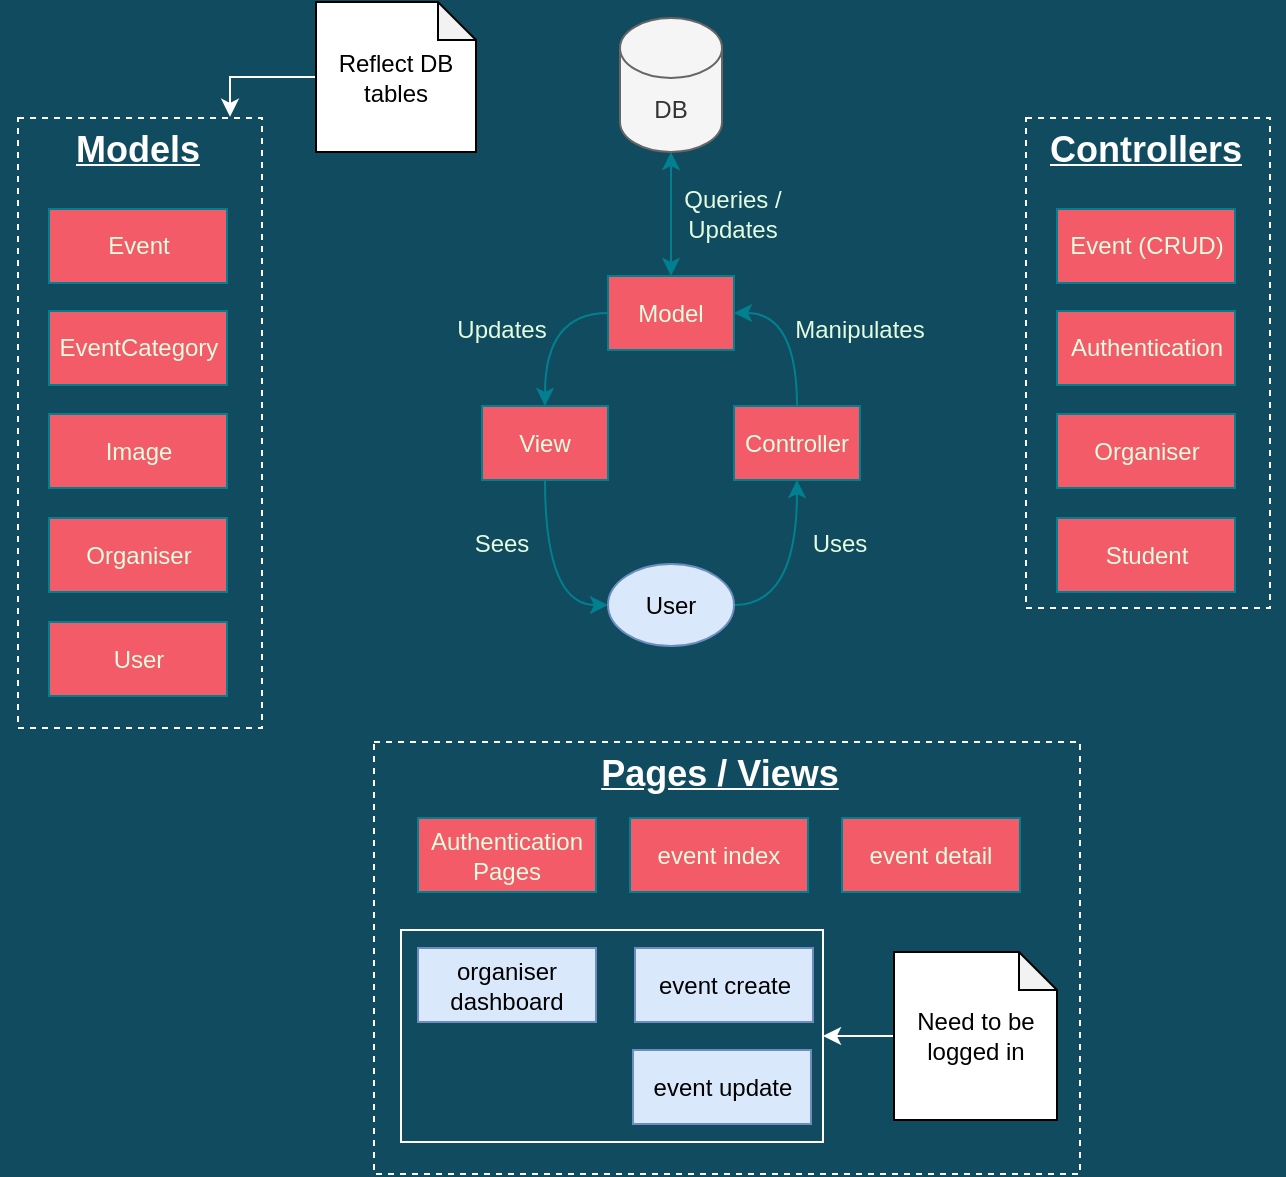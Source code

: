 <mxfile version="14.7.2" type="device"><diagram id="yuSgdUm6SoyhDxr3K3XB" name="Page-1"><mxGraphModel dx="1550" dy="836" grid="0" gridSize="10" guides="1" tooltips="1" connect="1" arrows="1" fold="1" page="1" pageScale="1" pageWidth="827" pageHeight="1169" background="#114B5F" math="0" shadow="0"><root><mxCell id="0"/><mxCell id="1" parent="0"/><mxCell id="9TG8K804Msd_ttBlDpe5-18" value="" style="rounded=0;whiteSpace=wrap;html=1;fillColor=none;strokeColor=#FFFFFF;dashed=1;" parent="1" vertex="1"><mxGeometry x="286" y="610" width="353" height="216" as="geometry"/></mxCell><mxCell id="9TG8K804Msd_ttBlDpe5-21" value="" style="rounded=0;whiteSpace=wrap;html=1;fillColor=none;strokeColor=#FFFFFF;dashed=1;" parent="1" vertex="1"><mxGeometry x="612" y="298" width="122" height="245" as="geometry"/></mxCell><mxCell id="PT5Lqb_04vA9x_PvxKsi-8" style="edgeStyle=orthogonalEdgeStyle;curved=1;rounded=0;orthogonalLoop=1;jettySize=auto;html=1;entryX=0.5;entryY=0;entryDx=0;entryDy=0;exitX=0;exitY=0.5;exitDx=0;exitDy=0;strokeColor=#028090;fontColor=#E4FDE1;labelBackgroundColor=#114B5F;" parent="1" source="PT5Lqb_04vA9x_PvxKsi-1" target="PT5Lqb_04vA9x_PvxKsi-2" edge="1"><mxGeometry relative="1" as="geometry"/></mxCell><mxCell id="PT5Lqb_04vA9x_PvxKsi-11" style="edgeStyle=orthogonalEdgeStyle;curved=1;rounded=0;orthogonalLoop=1;jettySize=auto;html=1;entryX=0.5;entryY=1;entryDx=0;entryDy=0;entryPerimeter=0;startArrow=classic;startFill=1;strokeColor=#028090;fontColor=#E4FDE1;labelBackgroundColor=#114B5F;" parent="1" source="PT5Lqb_04vA9x_PvxKsi-1" target="PT5Lqb_04vA9x_PvxKsi-6" edge="1"><mxGeometry relative="1" as="geometry"/></mxCell><mxCell id="PT5Lqb_04vA9x_PvxKsi-1" value="Model" style="rounded=0;whiteSpace=wrap;html=1;fillColor=#F45B69;strokeColor=#028090;fontColor=#E4FDE1;" parent="1" vertex="1"><mxGeometry x="403" y="377" width="63" height="37" as="geometry"/></mxCell><mxCell id="PT5Lqb_04vA9x_PvxKsi-9" style="edgeStyle=orthogonalEdgeStyle;curved=1;rounded=0;orthogonalLoop=1;jettySize=auto;html=1;entryX=0;entryY=0.5;entryDx=0;entryDy=0;strokeColor=#028090;fontColor=#E4FDE1;labelBackgroundColor=#114B5F;" parent="1" source="PT5Lqb_04vA9x_PvxKsi-2" target="PT5Lqb_04vA9x_PvxKsi-5" edge="1"><mxGeometry relative="1" as="geometry"/></mxCell><mxCell id="PT5Lqb_04vA9x_PvxKsi-2" value="View" style="rounded=0;whiteSpace=wrap;html=1;fillColor=#F45B69;strokeColor=#028090;fontColor=#E4FDE1;" parent="1" vertex="1"><mxGeometry x="340" y="442" width="63" height="37" as="geometry"/></mxCell><mxCell id="PT5Lqb_04vA9x_PvxKsi-7" style="edgeStyle=orthogonalEdgeStyle;rounded=0;orthogonalLoop=1;jettySize=auto;html=1;entryX=1;entryY=0.5;entryDx=0;entryDy=0;elbow=vertical;curved=1;strokeColor=#028090;fontColor=#E4FDE1;labelBackgroundColor=#114B5F;" parent="1" source="PT5Lqb_04vA9x_PvxKsi-3" target="PT5Lqb_04vA9x_PvxKsi-1" edge="1"><mxGeometry relative="1" as="geometry"/></mxCell><mxCell id="PT5Lqb_04vA9x_PvxKsi-3" value="Controller" style="rounded=0;whiteSpace=wrap;html=1;fillColor=#F45B69;strokeColor=#028090;fontColor=#E4FDE1;" parent="1" vertex="1"><mxGeometry x="466" y="442" width="63" height="37" as="geometry"/></mxCell><mxCell id="PT5Lqb_04vA9x_PvxKsi-10" style="edgeStyle=orthogonalEdgeStyle;curved=1;rounded=0;orthogonalLoop=1;jettySize=auto;html=1;entryX=0.5;entryY=1;entryDx=0;entryDy=0;exitX=1;exitY=0.5;exitDx=0;exitDy=0;strokeColor=#028090;fontColor=#E4FDE1;labelBackgroundColor=#114B5F;" parent="1" source="PT5Lqb_04vA9x_PvxKsi-5" target="PT5Lqb_04vA9x_PvxKsi-3" edge="1"><mxGeometry relative="1" as="geometry"/></mxCell><mxCell id="PT5Lqb_04vA9x_PvxKsi-5" value="User" style="ellipse;whiteSpace=wrap;html=1;fillColor=#dae8fc;strokeColor=#6c8ebf;" parent="1" vertex="1"><mxGeometry x="403" y="521" width="63" height="41" as="geometry"/></mxCell><mxCell id="PT5Lqb_04vA9x_PvxKsi-6" value="DB" style="shape=cylinder3;whiteSpace=wrap;html=1;boundedLbl=1;backgroundOutline=1;size=15;fillColor=#f5f5f5;strokeColor=#666666;fontColor=#333333;" parent="1" vertex="1"><mxGeometry x="409" y="248" width="51" height="67" as="geometry"/></mxCell><mxCell id="PT5Lqb_04vA9x_PvxKsi-12" value="Manipulates" style="text;html=1;strokeColor=none;fillColor=none;align=center;verticalAlign=middle;whiteSpace=wrap;rounded=0;sketch=0;fontColor=#E4FDE1;" parent="1" vertex="1"><mxGeometry x="509" y="394" width="40" height="20" as="geometry"/></mxCell><mxCell id="PT5Lqb_04vA9x_PvxKsi-13" value="Updates" style="text;html=1;strokeColor=none;fillColor=none;align=center;verticalAlign=middle;whiteSpace=wrap;rounded=0;sketch=0;fontColor=#E4FDE1;" parent="1" vertex="1"><mxGeometry x="330" y="394" width="40" height="20" as="geometry"/></mxCell><mxCell id="PT5Lqb_04vA9x_PvxKsi-14" value="Sees" style="text;html=1;strokeColor=none;fillColor=none;align=center;verticalAlign=middle;whiteSpace=wrap;rounded=0;sketch=0;fontColor=#E4FDE1;" parent="1" vertex="1"><mxGeometry x="330" y="501" width="40" height="20" as="geometry"/></mxCell><mxCell id="PT5Lqb_04vA9x_PvxKsi-15" value="Uses" style="text;html=1;strokeColor=none;fillColor=none;align=center;verticalAlign=middle;whiteSpace=wrap;rounded=0;sketch=0;fontColor=#E4FDE1;" parent="1" vertex="1"><mxGeometry x="499" y="501" width="40" height="20" as="geometry"/></mxCell><mxCell id="PT5Lqb_04vA9x_PvxKsi-16" value="Queries / Updates" style="text;html=1;strokeColor=none;fillColor=none;align=center;verticalAlign=middle;whiteSpace=wrap;rounded=0;sketch=0;fontColor=#E4FDE1;" parent="1" vertex="1"><mxGeometry x="418" y="336" width="95" height="20" as="geometry"/></mxCell><mxCell id="9TG8K804Msd_ttBlDpe5-2" value="&lt;font color=&quot;#ffffff&quot; size=&quot;1&quot;&gt;&lt;b style=&quot;font-size: 18px&quot;&gt;&lt;u&gt;Pages / Views&lt;/u&gt;&lt;/b&gt;&lt;/font&gt;" style="text;html=1;align=center;verticalAlign=middle;whiteSpace=wrap;rounded=0;" parent="1" vertex="1"><mxGeometry x="390" y="616" width="138" height="20" as="geometry"/></mxCell><mxCell id="9TG8K804Msd_ttBlDpe5-3" value="Authentication Pages" style="rounded=0;whiteSpace=wrap;html=1;fillColor=#F45B69;strokeColor=#028090;fontColor=#E4FDE1;" parent="1" vertex="1"><mxGeometry x="308" y="648" width="89" height="37" as="geometry"/></mxCell><mxCell id="9TG8K804Msd_ttBlDpe5-5" value="event index" style="rounded=0;whiteSpace=wrap;html=1;fillColor=#F45B69;strokeColor=#028090;fontColor=#E4FDE1;" parent="1" vertex="1"><mxGeometry x="414" y="648" width="89" height="37" as="geometry"/></mxCell><mxCell id="9TG8K804Msd_ttBlDpe5-6" value="event detail" style="rounded=0;whiteSpace=wrap;html=1;fillColor=#F45B69;strokeColor=#028090;fontColor=#E4FDE1;" parent="1" vertex="1"><mxGeometry x="520" y="648" width="89" height="37" as="geometry"/></mxCell><mxCell id="9TG8K804Msd_ttBlDpe5-7" value="event create" style="rounded=0;whiteSpace=wrap;html=1;fillColor=#dae8fc;strokeColor=#6c8ebf;" parent="1" vertex="1"><mxGeometry x="416.5" y="713" width="89" height="37" as="geometry"/></mxCell><mxCell id="9TG8K804Msd_ttBlDpe5-8" value="event update" style="rounded=0;whiteSpace=wrap;html=1;fillColor=#dae8fc;strokeColor=#6c8ebf;" parent="1" vertex="1"><mxGeometry x="415.5" y="764" width="89" height="37" as="geometry"/></mxCell><mxCell id="9TG8K804Msd_ttBlDpe5-11" style="edgeStyle=orthogonalEdgeStyle;rounded=0;orthogonalLoop=1;jettySize=auto;html=1;strokeColor=#FFFFFF;entryX=1;entryY=0.5;entryDx=0;entryDy=0;" parent="1" source="9TG8K804Msd_ttBlDpe5-9" target="9TG8K804Msd_ttBlDpe5-13" edge="1"><mxGeometry relative="1" as="geometry"><mxPoint x="531.5" y="754" as="targetPoint"/></mxGeometry></mxCell><mxCell id="9TG8K804Msd_ttBlDpe5-9" value="Need to be logged in" style="shape=note;whiteSpace=wrap;html=1;backgroundOutline=1;darkOpacity=0.05;size=19;" parent="1" vertex="1"><mxGeometry x="546" y="715" width="81.5" height="84" as="geometry"/></mxCell><mxCell id="9TG8K804Msd_ttBlDpe5-12" value="organiser dashboard" style="rounded=0;whiteSpace=wrap;html=1;fillColor=#dae8fc;strokeColor=#6c8ebf;" parent="1" vertex="1"><mxGeometry x="308" y="713" width="89" height="37" as="geometry"/></mxCell><mxCell id="9TG8K804Msd_ttBlDpe5-13" value="" style="rounded=0;whiteSpace=wrap;html=1;fillColor=none;strokeColor=#FFFFFF;" parent="1" vertex="1"><mxGeometry x="299.5" y="704" width="211" height="106" as="geometry"/></mxCell><mxCell id="9TG8K804Msd_ttBlDpe5-14" value="&lt;font color=&quot;#ffffff&quot; size=&quot;1&quot;&gt;&lt;b style=&quot;font-size: 18px&quot;&gt;&lt;u&gt;Controllers&lt;/u&gt;&lt;/b&gt;&lt;/font&gt;" style="text;html=1;align=center;verticalAlign=middle;whiteSpace=wrap;rounded=0;" parent="1" vertex="1"><mxGeometry x="603" y="304" width="138" height="20" as="geometry"/></mxCell><mxCell id="9TG8K804Msd_ttBlDpe5-15" value="Event (CRUD)" style="rounded=0;whiteSpace=wrap;html=1;fillColor=#F45B69;strokeColor=#028090;fontColor=#E4FDE1;" parent="1" vertex="1"><mxGeometry x="627.5" y="343.5" width="89" height="37" as="geometry"/></mxCell><mxCell id="9TG8K804Msd_ttBlDpe5-16" value="Authentication" style="rounded=0;whiteSpace=wrap;html=1;fillColor=#F45B69;strokeColor=#028090;fontColor=#E4FDE1;" parent="1" vertex="1"><mxGeometry x="627.5" y="394.5" width="89" height="37" as="geometry"/></mxCell><mxCell id="9TG8K804Msd_ttBlDpe5-19" value="Organiser" style="rounded=0;whiteSpace=wrap;html=1;fillColor=#F45B69;strokeColor=#028090;fontColor=#E4FDE1;" parent="1" vertex="1"><mxGeometry x="627.5" y="446" width="89" height="37" as="geometry"/></mxCell><mxCell id="9TG8K804Msd_ttBlDpe5-20" value="Student" style="rounded=0;whiteSpace=wrap;html=1;fillColor=#F45B69;strokeColor=#028090;fontColor=#E4FDE1;" parent="1" vertex="1"><mxGeometry x="627.5" y="498" width="89" height="37" as="geometry"/></mxCell><mxCell id="nSpm8cXivX4bfYW7VxqQ-1" value="" style="rounded=0;whiteSpace=wrap;html=1;fillColor=none;strokeColor=#FFFFFF;dashed=1;" vertex="1" parent="1"><mxGeometry x="108" y="298" width="122" height="305" as="geometry"/></mxCell><mxCell id="nSpm8cXivX4bfYW7VxqQ-2" value="&lt;font color=&quot;#ffffff&quot; size=&quot;1&quot;&gt;&lt;b style=&quot;font-size: 18px&quot;&gt;&lt;u&gt;Models&lt;/u&gt;&lt;/b&gt;&lt;/font&gt;" style="text;html=1;align=center;verticalAlign=middle;whiteSpace=wrap;rounded=0;" vertex="1" parent="1"><mxGeometry x="99" y="304" width="138" height="20" as="geometry"/></mxCell><mxCell id="nSpm8cXivX4bfYW7VxqQ-3" value="Event" style="rounded=0;whiteSpace=wrap;html=1;fillColor=#F45B69;strokeColor=#028090;fontColor=#E4FDE1;" vertex="1" parent="1"><mxGeometry x="123.5" y="343.5" width="89" height="37" as="geometry"/></mxCell><mxCell id="nSpm8cXivX4bfYW7VxqQ-4" value="EventCategory" style="rounded=0;whiteSpace=wrap;html=1;fillColor=#F45B69;strokeColor=#028090;fontColor=#E4FDE1;" vertex="1" parent="1"><mxGeometry x="123.5" y="394.5" width="89" height="37" as="geometry"/></mxCell><mxCell id="nSpm8cXivX4bfYW7VxqQ-5" value="Image" style="rounded=0;whiteSpace=wrap;html=1;fillColor=#F45B69;strokeColor=#028090;fontColor=#E4FDE1;" vertex="1" parent="1"><mxGeometry x="123.5" y="446" width="89" height="37" as="geometry"/></mxCell><mxCell id="nSpm8cXivX4bfYW7VxqQ-6" value="Organiser" style="rounded=0;whiteSpace=wrap;html=1;fillColor=#F45B69;strokeColor=#028090;fontColor=#E4FDE1;" vertex="1" parent="1"><mxGeometry x="123.5" y="498" width="89" height="37" as="geometry"/></mxCell><mxCell id="nSpm8cXivX4bfYW7VxqQ-8" style="edgeStyle=orthogonalEdgeStyle;rounded=0;orthogonalLoop=1;jettySize=auto;html=1;entryX=0.869;entryY=-0.002;entryDx=0;entryDy=0;entryPerimeter=0;strokeColor=#FFFFFF;" edge="1" parent="1" source="nSpm8cXivX4bfYW7VxqQ-7" target="nSpm8cXivX4bfYW7VxqQ-1"><mxGeometry relative="1" as="geometry"/></mxCell><mxCell id="nSpm8cXivX4bfYW7VxqQ-7" value="Reflect DB tables" style="shape=note;whiteSpace=wrap;html=1;backgroundOutline=1;darkOpacity=0.05;size=19;" vertex="1" parent="1"><mxGeometry x="257" y="240" width="80" height="75" as="geometry"/></mxCell><mxCell id="nSpm8cXivX4bfYW7VxqQ-9" value="User" style="rounded=0;whiteSpace=wrap;html=1;fillColor=#F45B69;strokeColor=#028090;fontColor=#E4FDE1;" vertex="1" parent="1"><mxGeometry x="123.5" y="550" width="89" height="37" as="geometry"/></mxCell></root></mxGraphModel></diagram></mxfile>